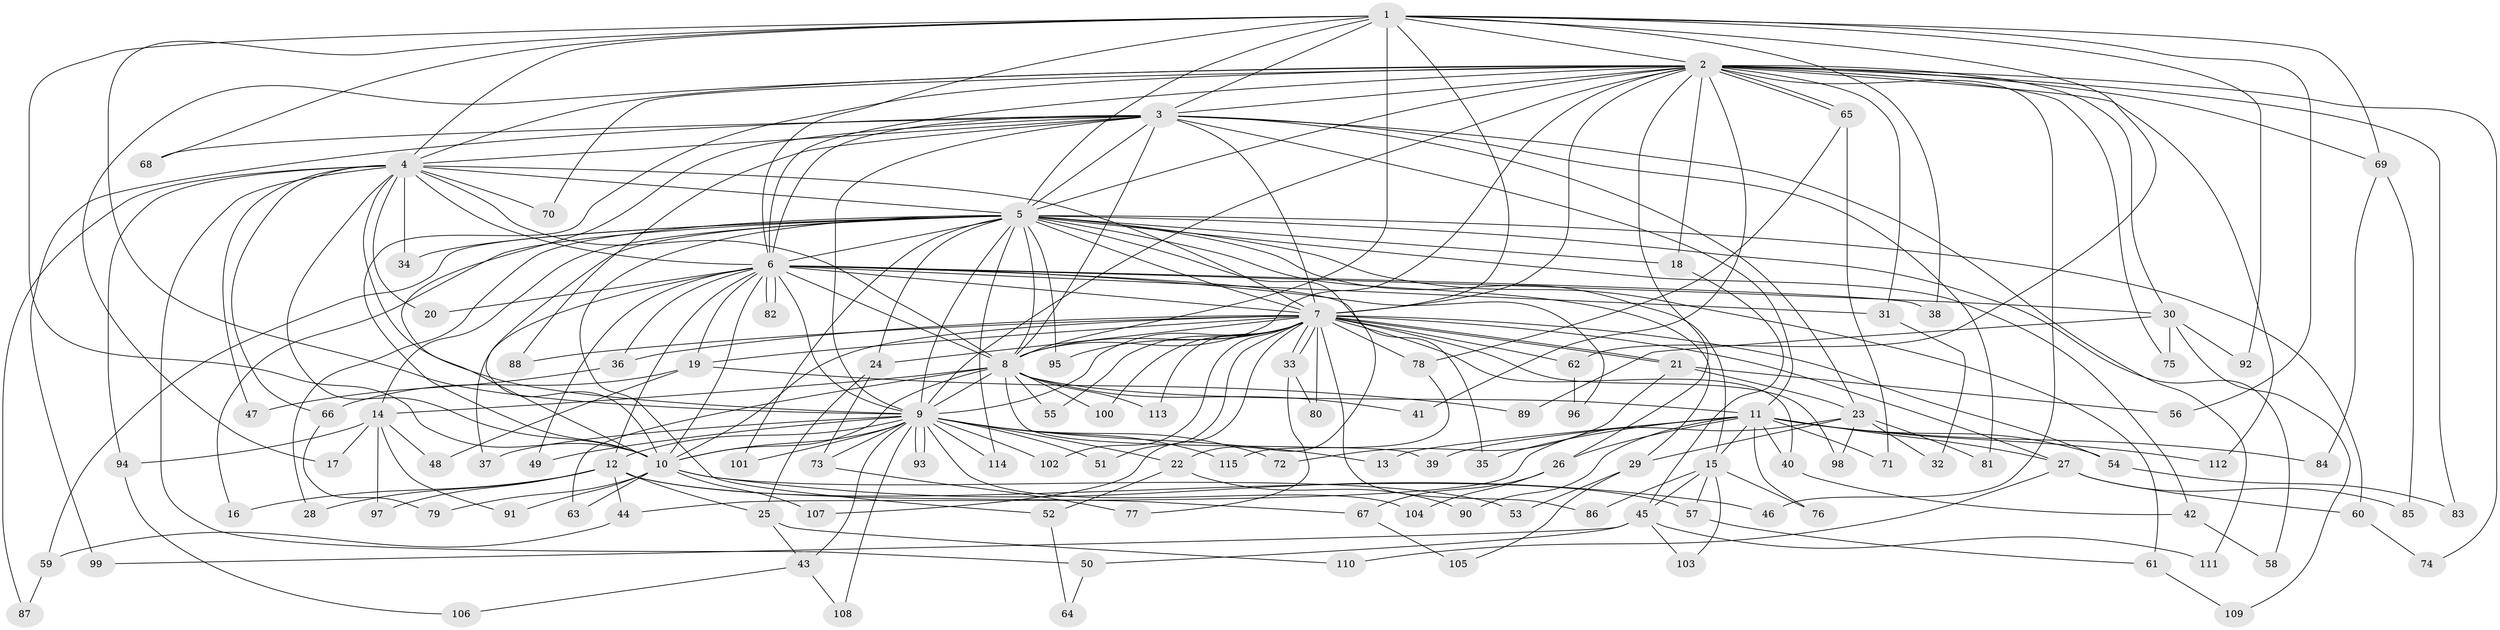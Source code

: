 // Generated by graph-tools (version 1.1) at 2025/10/02/27/25 16:10:59]
// undirected, 115 vertices, 255 edges
graph export_dot {
graph [start="1"]
  node [color=gray90,style=filled];
  1;
  2;
  3;
  4;
  5;
  6;
  7;
  8;
  9;
  10;
  11;
  12;
  13;
  14;
  15;
  16;
  17;
  18;
  19;
  20;
  21;
  22;
  23;
  24;
  25;
  26;
  27;
  28;
  29;
  30;
  31;
  32;
  33;
  34;
  35;
  36;
  37;
  38;
  39;
  40;
  41;
  42;
  43;
  44;
  45;
  46;
  47;
  48;
  49;
  50;
  51;
  52;
  53;
  54;
  55;
  56;
  57;
  58;
  59;
  60;
  61;
  62;
  63;
  64;
  65;
  66;
  67;
  68;
  69;
  70;
  71;
  72;
  73;
  74;
  75;
  76;
  77;
  78;
  79;
  80;
  81;
  82;
  83;
  84;
  85;
  86;
  87;
  88;
  89;
  90;
  91;
  92;
  93;
  94;
  95;
  96;
  97;
  98;
  99;
  100;
  101;
  102;
  103;
  104;
  105;
  106;
  107;
  108;
  109;
  110;
  111;
  112;
  113;
  114;
  115;
  1 -- 2;
  1 -- 3;
  1 -- 4;
  1 -- 5;
  1 -- 6;
  1 -- 7;
  1 -- 8;
  1 -- 9;
  1 -- 10;
  1 -- 38;
  1 -- 56;
  1 -- 62;
  1 -- 68;
  1 -- 69;
  1 -- 92;
  2 -- 3;
  2 -- 4;
  2 -- 5;
  2 -- 6;
  2 -- 7;
  2 -- 8;
  2 -- 9;
  2 -- 10;
  2 -- 17;
  2 -- 18;
  2 -- 26;
  2 -- 30;
  2 -- 31;
  2 -- 41;
  2 -- 46;
  2 -- 65;
  2 -- 65;
  2 -- 69;
  2 -- 70;
  2 -- 74;
  2 -- 75;
  2 -- 83;
  2 -- 112;
  3 -- 4;
  3 -- 5;
  3 -- 6;
  3 -- 7;
  3 -- 8;
  3 -- 9;
  3 -- 10;
  3 -- 11;
  3 -- 23;
  3 -- 68;
  3 -- 81;
  3 -- 88;
  3 -- 99;
  3 -- 111;
  4 -- 5;
  4 -- 6;
  4 -- 7;
  4 -- 8;
  4 -- 9;
  4 -- 10;
  4 -- 20;
  4 -- 34;
  4 -- 47;
  4 -- 50;
  4 -- 66;
  4 -- 70;
  4 -- 87;
  4 -- 94;
  5 -- 6;
  5 -- 7;
  5 -- 8;
  5 -- 9;
  5 -- 10;
  5 -- 14;
  5 -- 15;
  5 -- 16;
  5 -- 18;
  5 -- 22;
  5 -- 24;
  5 -- 28;
  5 -- 29;
  5 -- 34;
  5 -- 42;
  5 -- 52;
  5 -- 58;
  5 -- 59;
  5 -- 60;
  5 -- 61;
  5 -- 95;
  5 -- 101;
  5 -- 114;
  6 -- 7;
  6 -- 8;
  6 -- 9;
  6 -- 10;
  6 -- 12;
  6 -- 19;
  6 -- 20;
  6 -- 30;
  6 -- 31;
  6 -- 35;
  6 -- 36;
  6 -- 37;
  6 -- 38;
  6 -- 49;
  6 -- 82;
  6 -- 82;
  6 -- 96;
  7 -- 8;
  7 -- 9;
  7 -- 10;
  7 -- 19;
  7 -- 21;
  7 -- 21;
  7 -- 24;
  7 -- 27;
  7 -- 33;
  7 -- 33;
  7 -- 36;
  7 -- 40;
  7 -- 51;
  7 -- 54;
  7 -- 55;
  7 -- 62;
  7 -- 78;
  7 -- 80;
  7 -- 86;
  7 -- 88;
  7 -- 95;
  7 -- 98;
  7 -- 100;
  7 -- 102;
  7 -- 107;
  7 -- 113;
  8 -- 9;
  8 -- 10;
  8 -- 11;
  8 -- 14;
  8 -- 39;
  8 -- 41;
  8 -- 55;
  8 -- 63;
  8 -- 100;
  8 -- 113;
  9 -- 10;
  9 -- 12;
  9 -- 13;
  9 -- 22;
  9 -- 37;
  9 -- 43;
  9 -- 49;
  9 -- 51;
  9 -- 72;
  9 -- 73;
  9 -- 93;
  9 -- 93;
  9 -- 101;
  9 -- 102;
  9 -- 104;
  9 -- 108;
  9 -- 114;
  9 -- 115;
  10 -- 46;
  10 -- 53;
  10 -- 63;
  10 -- 79;
  10 -- 91;
  10 -- 107;
  11 -- 13;
  11 -- 15;
  11 -- 26;
  11 -- 27;
  11 -- 35;
  11 -- 39;
  11 -- 40;
  11 -- 54;
  11 -- 71;
  11 -- 76;
  11 -- 84;
  11 -- 90;
  11 -- 112;
  12 -- 16;
  12 -- 25;
  12 -- 28;
  12 -- 44;
  12 -- 57;
  12 -- 67;
  12 -- 97;
  14 -- 17;
  14 -- 48;
  14 -- 91;
  14 -- 94;
  14 -- 97;
  15 -- 45;
  15 -- 57;
  15 -- 76;
  15 -- 86;
  15 -- 103;
  18 -- 45;
  19 -- 48;
  19 -- 66;
  19 -- 89;
  21 -- 23;
  21 -- 56;
  21 -- 72;
  22 -- 52;
  22 -- 90;
  23 -- 29;
  23 -- 32;
  23 -- 44;
  23 -- 81;
  23 -- 98;
  24 -- 25;
  24 -- 73;
  25 -- 43;
  25 -- 110;
  26 -- 67;
  26 -- 104;
  27 -- 60;
  27 -- 85;
  27 -- 110;
  29 -- 53;
  29 -- 105;
  30 -- 75;
  30 -- 89;
  30 -- 92;
  30 -- 109;
  31 -- 32;
  33 -- 77;
  33 -- 80;
  36 -- 47;
  40 -- 42;
  42 -- 58;
  43 -- 106;
  43 -- 108;
  44 -- 59;
  45 -- 50;
  45 -- 99;
  45 -- 103;
  45 -- 111;
  50 -- 64;
  52 -- 64;
  54 -- 83;
  57 -- 61;
  59 -- 87;
  60 -- 74;
  61 -- 109;
  62 -- 96;
  65 -- 71;
  65 -- 78;
  66 -- 79;
  67 -- 105;
  69 -- 84;
  69 -- 85;
  73 -- 77;
  78 -- 115;
  94 -- 106;
}
